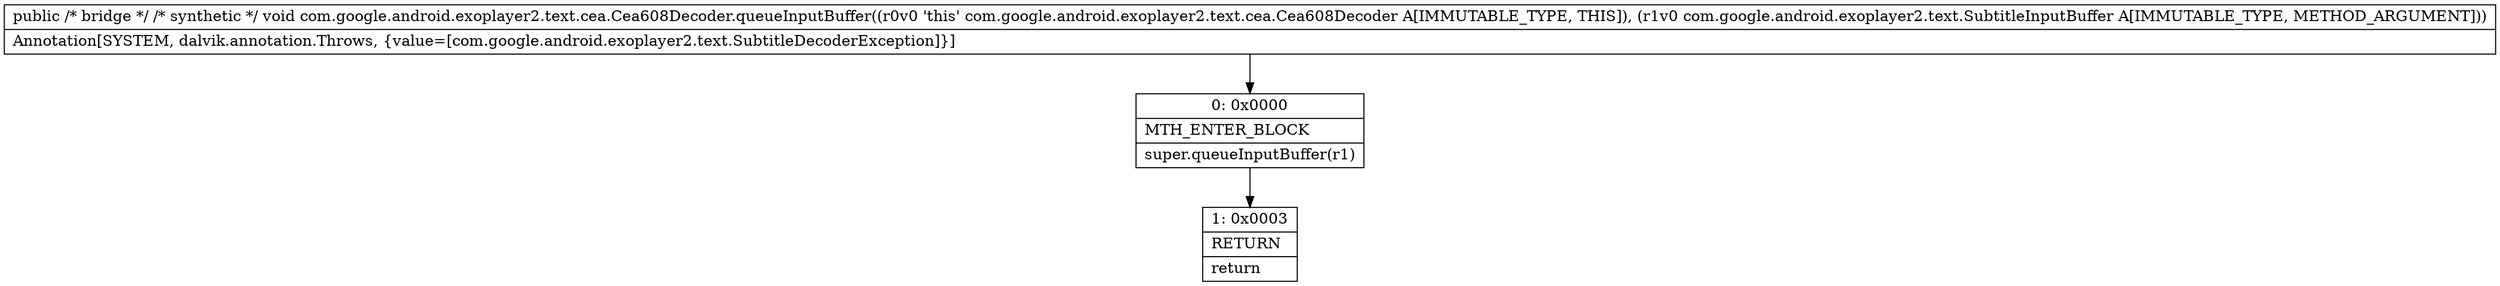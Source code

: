 digraph "CFG forcom.google.android.exoplayer2.text.cea.Cea608Decoder.queueInputBuffer(Lcom\/google\/android\/exoplayer2\/text\/SubtitleInputBuffer;)V" {
Node_0 [shape=record,label="{0\:\ 0x0000|MTH_ENTER_BLOCK\l|super.queueInputBuffer(r1)\l}"];
Node_1 [shape=record,label="{1\:\ 0x0003|RETURN\l|return\l}"];
MethodNode[shape=record,label="{public \/* bridge *\/ \/* synthetic *\/ void com.google.android.exoplayer2.text.cea.Cea608Decoder.queueInputBuffer((r0v0 'this' com.google.android.exoplayer2.text.cea.Cea608Decoder A[IMMUTABLE_TYPE, THIS]), (r1v0 com.google.android.exoplayer2.text.SubtitleInputBuffer A[IMMUTABLE_TYPE, METHOD_ARGUMENT]))  | Annotation[SYSTEM, dalvik.annotation.Throws, \{value=[com.google.android.exoplayer2.text.SubtitleDecoderException]\}]\l}"];
MethodNode -> Node_0;
Node_0 -> Node_1;
}

